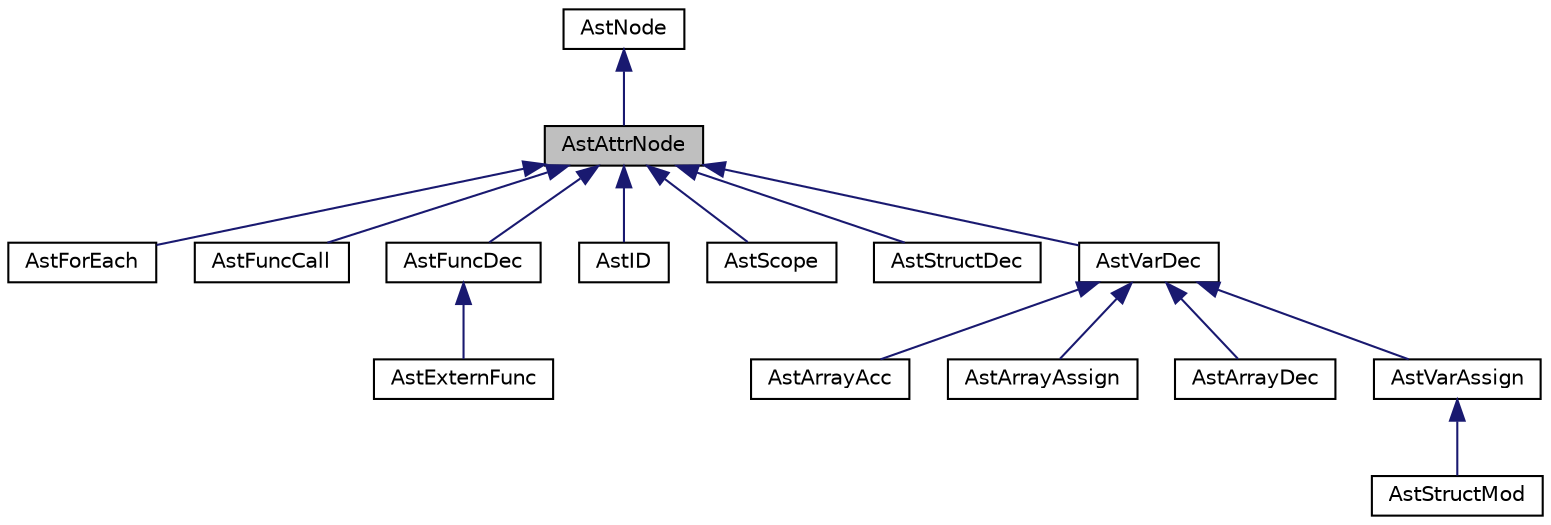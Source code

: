digraph "AstAttrNode"
{
  edge [fontname="Helvetica",fontsize="10",labelfontname="Helvetica",labelfontsize="10"];
  node [fontname="Helvetica",fontsize="10",shape=record];
  Node0 [label="AstAttrNode",height=0.2,width=0.4,color="black", fillcolor="grey75", style="filled", fontcolor="black"];
  Node1 -> Node0 [dir="back",color="midnightblue",fontsize="10",style="solid",fontname="Helvetica"];
  Node1 [label="AstNode",height=0.2,width=0.4,color="black", fillcolor="white", style="filled",URL="$classAstNode.html"];
  Node0 -> Node2 [dir="back",color="midnightblue",fontsize="10",style="solid",fontname="Helvetica"];
  Node2 [label="AstForEach",height=0.2,width=0.4,color="black", fillcolor="white", style="filled",URL="$classAstForEach.html"];
  Node0 -> Node3 [dir="back",color="midnightblue",fontsize="10",style="solid",fontname="Helvetica"];
  Node3 [label="AstFuncCall",height=0.2,width=0.4,color="black", fillcolor="white", style="filled",URL="$classAstFuncCall.html"];
  Node0 -> Node4 [dir="back",color="midnightblue",fontsize="10",style="solid",fontname="Helvetica"];
  Node4 [label="AstFuncDec",height=0.2,width=0.4,color="black", fillcolor="white", style="filled",URL="$classAstFuncDec.html"];
  Node4 -> Node5 [dir="back",color="midnightblue",fontsize="10",style="solid",fontname="Helvetica"];
  Node5 [label="AstExternFunc",height=0.2,width=0.4,color="black", fillcolor="white", style="filled",URL="$classAstExternFunc.html"];
  Node0 -> Node6 [dir="back",color="midnightblue",fontsize="10",style="solid",fontname="Helvetica"];
  Node6 [label="AstID",height=0.2,width=0.4,color="black", fillcolor="white", style="filled",URL="$classAstID.html"];
  Node0 -> Node7 [dir="back",color="midnightblue",fontsize="10",style="solid",fontname="Helvetica"];
  Node7 [label="AstScope",height=0.2,width=0.4,color="black", fillcolor="white", style="filled",URL="$classAstScope.html"];
  Node0 -> Node8 [dir="back",color="midnightblue",fontsize="10",style="solid",fontname="Helvetica"];
  Node8 [label="AstStructDec",height=0.2,width=0.4,color="black", fillcolor="white", style="filled",URL="$classAstStructDec.html"];
  Node0 -> Node9 [dir="back",color="midnightblue",fontsize="10",style="solid",fontname="Helvetica"];
  Node9 [label="AstVarDec",height=0.2,width=0.4,color="black", fillcolor="white", style="filled",URL="$classAstVarDec.html"];
  Node9 -> Node10 [dir="back",color="midnightblue",fontsize="10",style="solid",fontname="Helvetica"];
  Node10 [label="AstArrayAcc",height=0.2,width=0.4,color="black", fillcolor="white", style="filled",URL="$classAstArrayAcc.html"];
  Node9 -> Node11 [dir="back",color="midnightblue",fontsize="10",style="solid",fontname="Helvetica"];
  Node11 [label="AstArrayAssign",height=0.2,width=0.4,color="black", fillcolor="white", style="filled",URL="$classAstArrayAssign.html"];
  Node9 -> Node12 [dir="back",color="midnightblue",fontsize="10",style="solid",fontname="Helvetica"];
  Node12 [label="AstArrayDec",height=0.2,width=0.4,color="black", fillcolor="white", style="filled",URL="$classAstArrayDec.html"];
  Node9 -> Node13 [dir="back",color="midnightblue",fontsize="10",style="solid",fontname="Helvetica"];
  Node13 [label="AstVarAssign",height=0.2,width=0.4,color="black", fillcolor="white", style="filled",URL="$classAstVarAssign.html"];
  Node13 -> Node14 [dir="back",color="midnightblue",fontsize="10",style="solid",fontname="Helvetica"];
  Node14 [label="AstStructMod",height=0.2,width=0.4,color="black", fillcolor="white", style="filled",URL="$classAstStructMod.html"];
}
